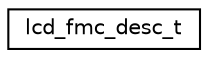 digraph "Graphical Class Hierarchy"
{
 // LATEX_PDF_SIZE
  edge [fontname="Helvetica",fontsize="10",labelfontname="Helvetica",labelfontsize="10"];
  node [fontname="Helvetica",fontsize="10",shape=record];
  rankdir="LR";
  Node0 [label="lcd_fmc_desc_t",height=0.2,width=0.4,color="black", fillcolor="white", style="filled",URL="$structlcd__fmc__desc__t.html",tooltip="Descriptor of the FMC bank used for a LCD."];
}
